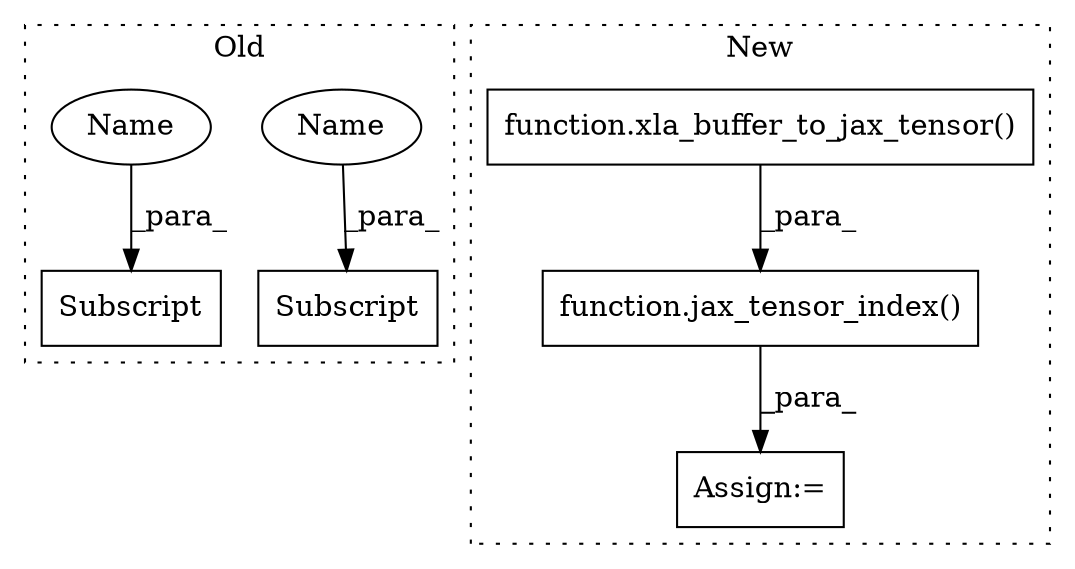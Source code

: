 digraph G {
subgraph cluster0 {
1 [label="Subscript" a="63" s="1414,0" l="20,0" shape="box"];
3 [label="Subscript" a="63" s="1668,0" l="20,0" shape="box"];
6 [label="Name" a="87" s="1683" l="4" shape="ellipse"];
7 [label="Name" a="87" s="1429" l="4" shape="ellipse"];
label = "Old";
style="dotted";
}
subgraph cluster1 {
2 [label="function.jax_tensor_index()" a="75" s="2557,2672" l="17,1" shape="box"];
4 [label="function.xla_buffer_to_jax_tensor()" a="75" s="2574,2605" l="25,1" shape="box"];
5 [label="Assign:=" a="68" s="2554" l="3" shape="box"];
label = "New";
style="dotted";
}
2 -> 5 [label="_para_"];
4 -> 2 [label="_para_"];
6 -> 3 [label="_para_"];
7 -> 1 [label="_para_"];
}